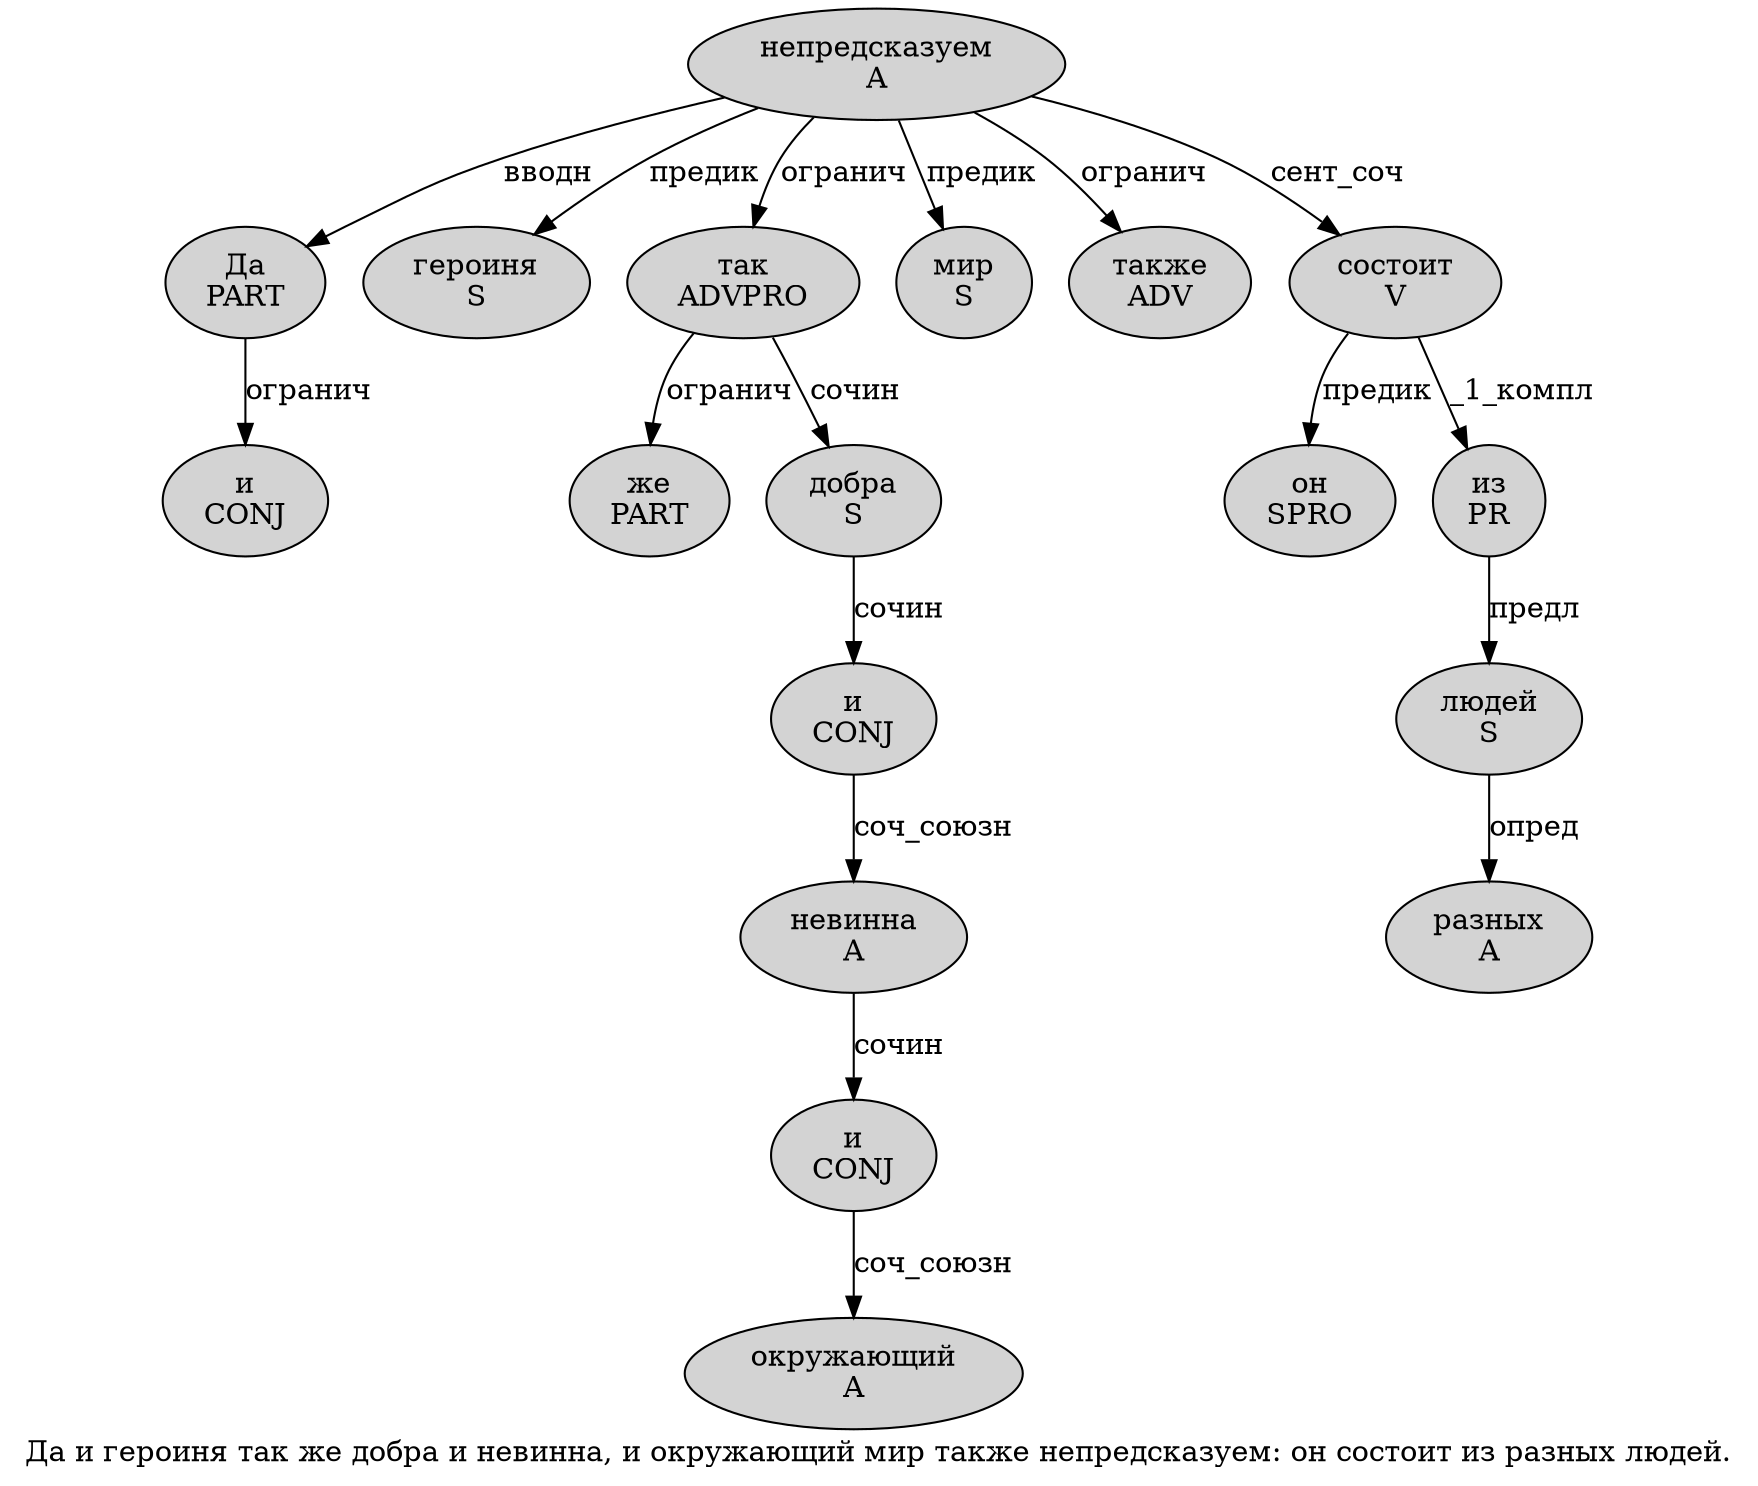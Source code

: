 digraph SENTENCE_403 {
	graph [label="Да и героиня так же добра и невинна, и окружающий мир также непредсказуем: он состоит из разных людей."]
	node [style=filled]
		0 [label="Да
PART" color="" fillcolor=lightgray penwidth=1 shape=ellipse]
		1 [label="и
CONJ" color="" fillcolor=lightgray penwidth=1 shape=ellipse]
		2 [label="героиня
S" color="" fillcolor=lightgray penwidth=1 shape=ellipse]
		3 [label="так
ADVPRO" color="" fillcolor=lightgray penwidth=1 shape=ellipse]
		4 [label="же
PART" color="" fillcolor=lightgray penwidth=1 shape=ellipse]
		5 [label="добра
S" color="" fillcolor=lightgray penwidth=1 shape=ellipse]
		6 [label="и
CONJ" color="" fillcolor=lightgray penwidth=1 shape=ellipse]
		7 [label="невинна
A" color="" fillcolor=lightgray penwidth=1 shape=ellipse]
		9 [label="и
CONJ" color="" fillcolor=lightgray penwidth=1 shape=ellipse]
		10 [label="окружающий
A" color="" fillcolor=lightgray penwidth=1 shape=ellipse]
		11 [label="мир
S" color="" fillcolor=lightgray penwidth=1 shape=ellipse]
		12 [label="также
ADV" color="" fillcolor=lightgray penwidth=1 shape=ellipse]
		13 [label="непредсказуем
A" color="" fillcolor=lightgray penwidth=1 shape=ellipse]
		15 [label="он
SPRO" color="" fillcolor=lightgray penwidth=1 shape=ellipse]
		16 [label="состоит
V" color="" fillcolor=lightgray penwidth=1 shape=ellipse]
		17 [label="из
PR" color="" fillcolor=lightgray penwidth=1 shape=ellipse]
		18 [label="разных
A" color="" fillcolor=lightgray penwidth=1 shape=ellipse]
		19 [label="людей
S" color="" fillcolor=lightgray penwidth=1 shape=ellipse]
			7 -> 9 [label="сочин"]
			0 -> 1 [label="огранич"]
			13 -> 0 [label="вводн"]
			13 -> 2 [label="предик"]
			13 -> 3 [label="огранич"]
			13 -> 11 [label="предик"]
			13 -> 12 [label="огранич"]
			13 -> 16 [label="сент_соч"]
			3 -> 4 [label="огранич"]
			3 -> 5 [label="сочин"]
			9 -> 10 [label="соч_союзн"]
			5 -> 6 [label="сочин"]
			6 -> 7 [label="соч_союзн"]
			16 -> 15 [label="предик"]
			16 -> 17 [label="_1_компл"]
			17 -> 19 [label="предл"]
			19 -> 18 [label="опред"]
}